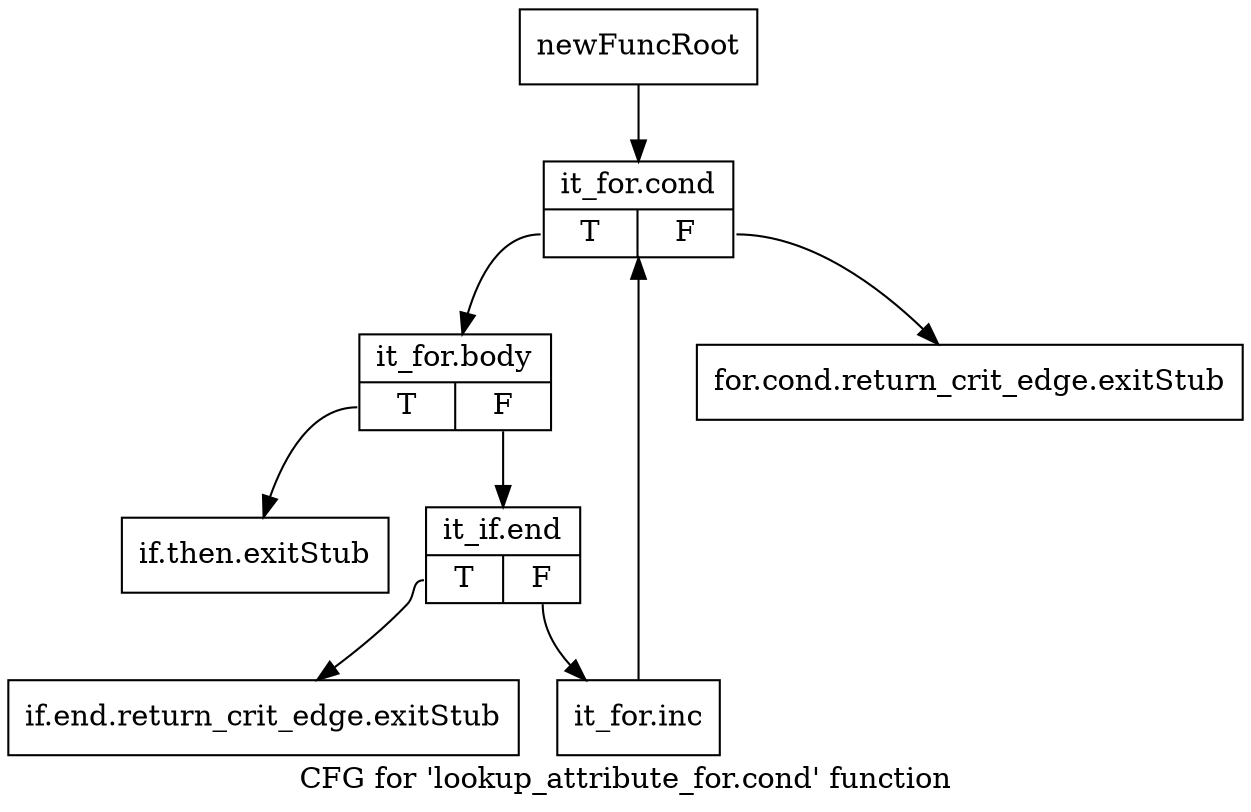 digraph "CFG for 'lookup_attribute_for.cond' function" {
	label="CFG for 'lookup_attribute_for.cond' function";

	Node0xc4dbfd0 [shape=record,label="{newFuncRoot}"];
	Node0xc4dbfd0 -> Node0xc4dc110;
	Node0xc4dc020 [shape=record,label="{for.cond.return_crit_edge.exitStub}"];
	Node0xc4dc070 [shape=record,label="{if.then.exitStub}"];
	Node0xc4dc0c0 [shape=record,label="{if.end.return_crit_edge.exitStub}"];
	Node0xc4dc110 [shape=record,label="{it_for.cond|{<s0>T|<s1>F}}"];
	Node0xc4dc110:s0 -> Node0xc4dc160;
	Node0xc4dc110:s1 -> Node0xc4dc020;
	Node0xc4dc160 [shape=record,label="{it_for.body|{<s0>T|<s1>F}}"];
	Node0xc4dc160:s0 -> Node0xc4dc070;
	Node0xc4dc160:s1 -> Node0xc4dc1b0;
	Node0xc4dc1b0 [shape=record,label="{it_if.end|{<s0>T|<s1>F}}"];
	Node0xc4dc1b0:s0 -> Node0xc4dc0c0;
	Node0xc4dc1b0:s1 -> Node0xc4dc200;
	Node0xc4dc200 [shape=record,label="{it_for.inc}"];
	Node0xc4dc200 -> Node0xc4dc110;
}
